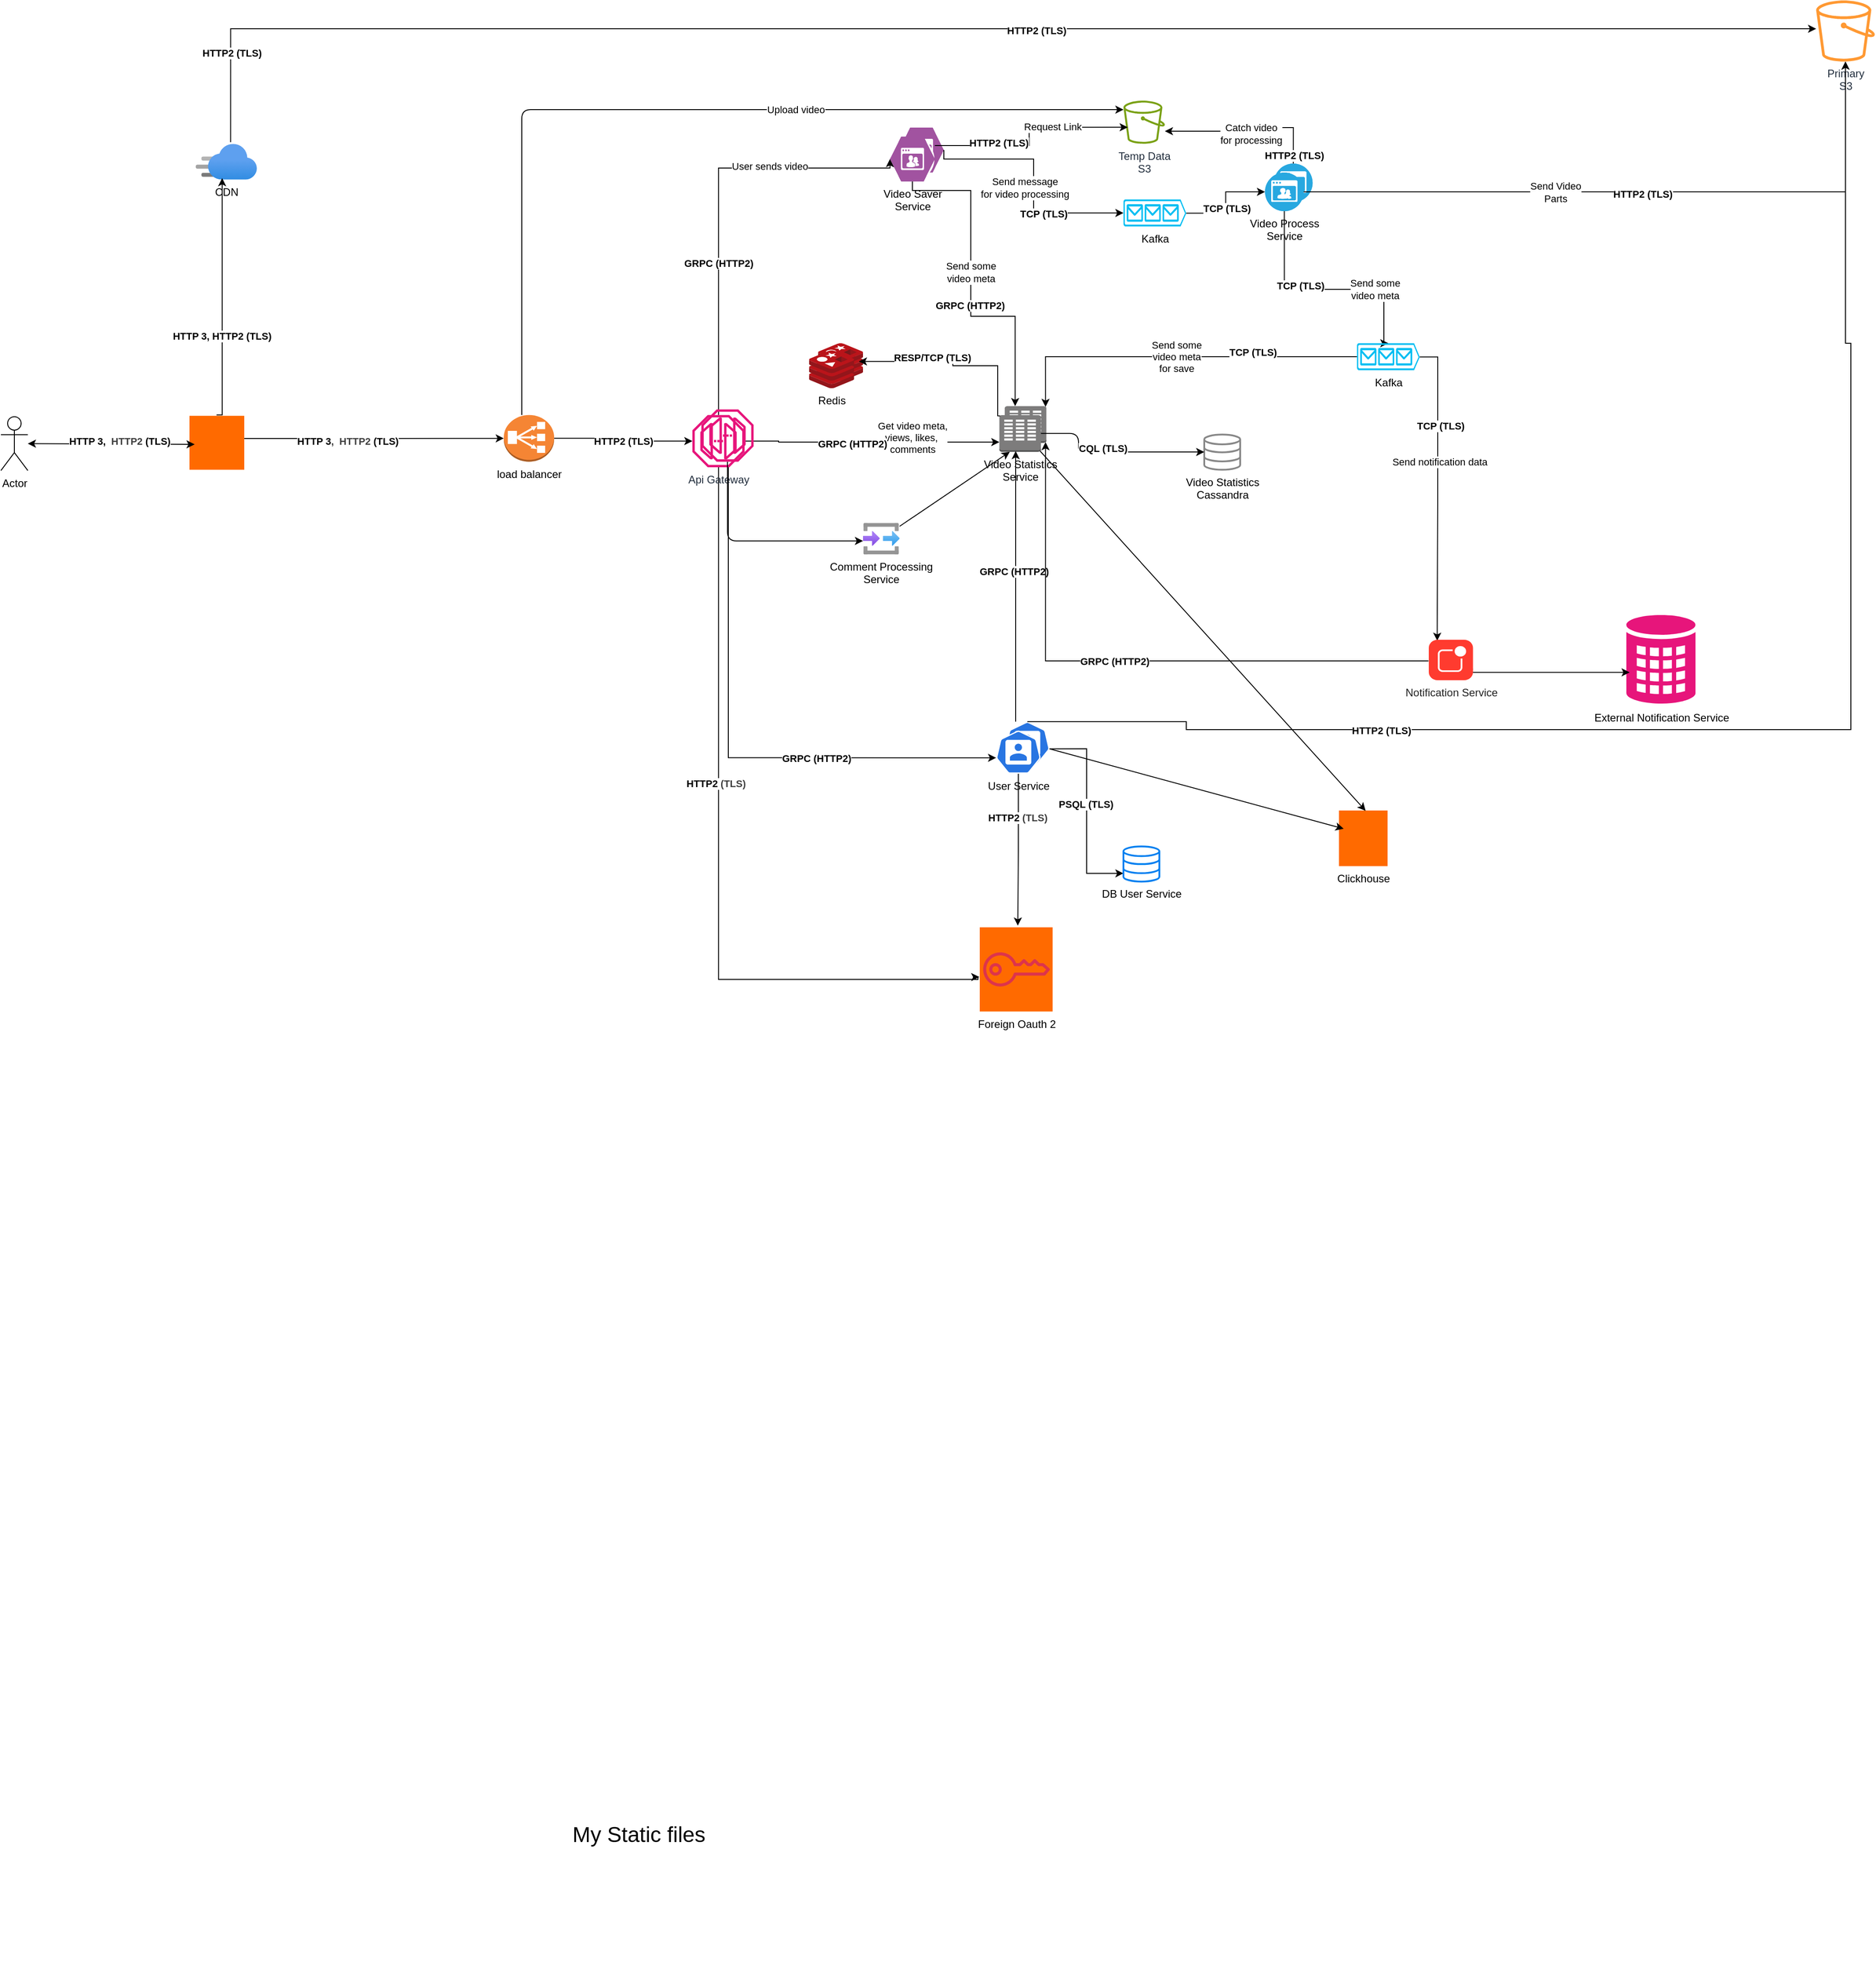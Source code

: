<mxfile>
    <diagram name="System" id="zVwfzDORoOM-FTjkSdzJ">
        <mxGraphModel dx="2793" dy="2015" grid="1" gridSize="10" guides="1" tooltips="1" connect="1" arrows="1" fold="1" page="1" pageScale="1" pageWidth="827" pageHeight="1169" math="0" shadow="0">
            <root>
                <mxCell id="0"/>
                <mxCell id="1" parent="0"/>
                <mxCell id="ivQptXM1TXExOYF5JyEC-1" value="Actor" style="shape=umlActor;verticalLabelPosition=bottom;verticalAlign=top;html=1;outlineConnect=0;" parent="1" vertex="1">
                    <mxGeometry x="-630" y="421.69" width="30" height="60" as="geometry"/>
                </mxCell>
                <mxCell id="ivQptXM1TXExOYF5JyEC-2" value="" style="points=[];aspect=fixed;html=1;align=center;shadow=0;dashed=0;fillColor=#FF6A00;strokeColor=none;shape=mxgraph.alibaba_cloud.dns_domain_name_system;" parent="1" vertex="1">
                    <mxGeometry x="-420" y="420.77" width="60.98" height="60" as="geometry"/>
                </mxCell>
                <mxCell id="ivQptXM1TXExOYF5JyEC-3" value="" style="endArrow=classic;startArrow=classic;html=1;rounded=0;entryX=0.094;entryY=0.529;entryDx=0;entryDy=0;entryPerimeter=0;" parent="1" source="ivQptXM1TXExOYF5JyEC-1" target="ivQptXM1TXExOYF5JyEC-2" edge="1">
                    <mxGeometry width="50" height="50" relative="1" as="geometry">
                        <mxPoint x="2" y="519.86" as="sourcePoint"/>
                        <mxPoint x="52" y="469.86" as="targetPoint"/>
                    </mxGeometry>
                </mxCell>
                <mxCell id="uSaKlAHMNxB41dpOqZy7-3" value="&lt;b&gt;HTTP 3,&amp;nbsp;&lt;/b&gt;&lt;b style=&quot;color: rgb(63, 63, 63); scrollbar-color: rgb(226, 226, 226) rgb(251, 251, 251);&quot;&gt;&amp;nbsp;HTTP2&lt;/b&gt;&lt;b&gt;&amp;nbsp;(TLS)&lt;/b&gt;" style="edgeLabel;html=1;align=center;verticalAlign=middle;resizable=0;points=[];" parent="ivQptXM1TXExOYF5JyEC-3" vertex="1" connectable="0">
                    <mxGeometry x="0.094" y="3" relative="1" as="geometry">
                        <mxPoint as="offset"/>
                    </mxGeometry>
                </mxCell>
                <mxCell id="ivQptXM1TXExOYF5JyEC-10" value="" style="group" parent="1" vertex="1" connectable="0">
                    <mxGeometry x="360" y="100" width="60" height="60" as="geometry"/>
                </mxCell>
                <mxCell id="ivQptXM1TXExOYF5JyEC-8" value="" style="verticalLabelPosition=bottom;sketch=0;html=1;fillColor=#A153A0;strokeColor=#ffffff;verticalAlign=top;align=center;points=[[0,0.5,0],[0.125,0.25,0],[0.25,0,0],[0.5,0,0],[0.75,0,0],[0.875,0.25,0],[1,0.5,0],[0.875,0.75,0],[0.75,1,0],[0.5,1,0],[0.125,0.75,0]];pointerEvents=1;shape=mxgraph.cisco_safe.compositeIcon;bgIcon=ellipse;resIcon=mxgraph.cisco_safe.design.video_endpoint;container=0;" parent="ivQptXM1TXExOYF5JyEC-10" vertex="1">
                    <mxGeometry x="10" width="50" height="50" as="geometry"/>
                </mxCell>
                <mxCell id="ivQptXM1TXExOYF5JyEC-6" value="Video Saver&lt;div&gt;Service&lt;/div&gt;" style="verticalLabelPosition=bottom;sketch=0;html=1;fillColor=#A153A0;strokeColor=#ffffff;verticalAlign=top;align=center;points=[[0,0.5,0],[0.125,0.25,0],[0.25,0,0],[0.5,0,0],[0.75,0,0],[0.875,0.25,0],[1,0.5,0],[0.875,0.75,0],[0.75,1,0],[0.5,1,0],[0.125,0.75,0]];pointerEvents=1;shape=mxgraph.cisco_safe.compositeIcon;bgIcon=ellipse;resIcon=mxgraph.cisco_safe.design.video_endpoint;container=0;" parent="ivQptXM1TXExOYF5JyEC-10" vertex="1">
                    <mxGeometry y="10" width="50" height="50" as="geometry"/>
                </mxCell>
                <mxCell id="ivQptXM1TXExOYF5JyEC-11" value="Temp Data&lt;div&gt;S3&lt;/div&gt;" style="sketch=0;outlineConnect=0;fontColor=#232F3E;gradientColor=none;fillColor=#7AA116;strokeColor=none;dashed=0;verticalLabelPosition=bottom;verticalAlign=top;align=center;html=1;fontSize=12;fontStyle=0;aspect=fixed;pointerEvents=1;shape=mxgraph.aws4.bucket;" parent="1" vertex="1">
                    <mxGeometry x="620.0" y="70" width="46.15" height="48" as="geometry"/>
                </mxCell>
                <mxCell id="ivQptXM1TXExOYF5JyEC-12" style="edgeStyle=orthogonalEdgeStyle;rounded=0;orthogonalLoop=1;jettySize=auto;html=1;entryX=0;entryY=0.5;entryDx=0;entryDy=0;entryPerimeter=0;" parent="1" source="6tGMRK2spo7_5NMBX7Hg-89" target="ivQptXM1TXExOYF5JyEC-6" edge="1">
                    <mxGeometry relative="1" as="geometry">
                        <Array as="points">
                            <mxPoint x="169" y="145"/>
                        </Array>
                    </mxGeometry>
                </mxCell>
                <mxCell id="6tGMRK2spo7_5NMBX7Hg-35" value="User &lt;span style=&quot;background-color: light-dark(#ffffff, var(--ge-dark-color, #121212)); color: light-dark(rgb(0, 0, 0), rgb(255, 255, 255));&quot;&gt;sends video&lt;/span&gt;" style="edgeLabel;html=1;align=center;verticalAlign=middle;resizable=0;points=[];" parent="ivQptXM1TXExOYF5JyEC-12" vertex="1" connectable="0">
                    <mxGeometry x="0.393" y="2" relative="1" as="geometry">
                        <mxPoint as="offset"/>
                    </mxGeometry>
                </mxCell>
                <mxCell id="uSaKlAHMNxB41dpOqZy7-15" value="&lt;b&gt;GRPC (HTTP2)&lt;/b&gt;" style="edgeLabel;html=1;align=center;verticalAlign=middle;resizable=0;points=[];" parent="ivQptXM1TXExOYF5JyEC-12" vertex="1" connectable="0">
                    <mxGeometry x="-0.288" relative="1" as="geometry">
                        <mxPoint as="offset"/>
                    </mxGeometry>
                </mxCell>
                <mxCell id="6tGMRK2spo7_5NMBX7Hg-21" value="" style="edgeStyle=orthogonalEdgeStyle;rounded=0;orthogonalLoop=1;jettySize=auto;html=1;exitX=0.57;exitY=-0.045;exitDx=0;exitDy=0;exitPerimeter=0;" parent="1" source="ivQptXM1TXExOYF5JyEC-15" target="ivQptXM1TXExOYF5JyEC-25" edge="1">
                    <mxGeometry relative="1" as="geometry">
                        <Array as="points">
                            <mxPoint x="-374" y="-10"/>
                        </Array>
                        <mxPoint x="959.612" y="-10" as="targetPoint"/>
                    </mxGeometry>
                </mxCell>
                <mxCell id="uSaKlAHMNxB41dpOqZy7-19" value="&lt;b&gt;HTTP2 (TLS&lt;/b&gt;&lt;b style=&quot;background-color: light-dark(#ffffff, var(--ge-dark-color, #121212)); color: light-dark(rgb(0, 0, 0), rgb(255, 255, 255));&quot;&gt;)&lt;/b&gt;" style="edgeLabel;html=1;align=center;verticalAlign=middle;resizable=0;points=[];" parent="6tGMRK2spo7_5NMBX7Hg-21" vertex="1" connectable="0">
                    <mxGeometry x="-0.896" y="-1" relative="1" as="geometry">
                        <mxPoint y="-1" as="offset"/>
                    </mxGeometry>
                </mxCell>
                <mxCell id="uSaKlAHMNxB41dpOqZy7-21" value="&lt;b&gt;HTTP2 (TLS&lt;/b&gt;&lt;b style=&quot;color: light-dark(rgb(0, 0, 0), rgb(255, 255, 255));&quot;&gt;)&lt;/b&gt;" style="edgeLabel;html=1;align=center;verticalAlign=middle;resizable=0;points=[];" parent="6tGMRK2spo7_5NMBX7Hg-21" vertex="1" connectable="0">
                    <mxGeometry x="0.083" y="-2" relative="1" as="geometry">
                        <mxPoint x="-1" as="offset"/>
                    </mxGeometry>
                </mxCell>
                <mxCell id="ivQptXM1TXExOYF5JyEC-15" value="CDN" style="image;aspect=fixed;html=1;points=[];align=center;fontSize=12;image=img/lib/azure2/networking/CDN_Profiles.svg;" parent="1" vertex="1">
                    <mxGeometry x="-413" y="118.0" width="68" height="40" as="geometry"/>
                </mxCell>
                <mxCell id="ivQptXM1TXExOYF5JyEC-23" value="" style="group" parent="1" vertex="1" connectable="0">
                    <mxGeometry x="777.66" y="140" width="53" height="53" as="geometry"/>
                </mxCell>
                <mxCell id="ivQptXM1TXExOYF5JyEC-21" value="" style="fillColor=#28A8E0;verticalLabelPosition=bottom;sketch=0;html=1;strokeColor=#ffffff;verticalAlign=top;align=center;points=[[0.145,0.145,0],[0.5,0,0],[0.855,0.145,0],[1,0.5,0],[0.855,0.855,0],[0.5,1,0],[0.145,0.855,0],[0,0.5,0]];pointerEvents=1;shape=mxgraph.cisco_safe.compositeIcon;bgIcon=ellipse;resIcon=mxgraph.cisco_safe.capability.video;" parent="ivQptXM1TXExOYF5JyEC-23" vertex="1">
                    <mxGeometry x="10" width="43" height="43" as="geometry"/>
                </mxCell>
                <mxCell id="ivQptXM1TXExOYF5JyEC-22" value="Video Process&lt;div&gt;Service&lt;/div&gt;" style="fillColor=#28A8E0;verticalLabelPosition=bottom;sketch=0;html=1;strokeColor=#ffffff;verticalAlign=top;align=center;points=[[0.145,0.145,0],[0.5,0,0],[0.855,0.145,0],[1,0.5,0],[0.855,0.855,0],[0.5,1,0],[0.145,0.855,0],[0,0.5,0]];pointerEvents=1;shape=mxgraph.cisco_safe.compositeIcon;bgIcon=ellipse;resIcon=mxgraph.cisco_safe.capability.video;" parent="ivQptXM1TXExOYF5JyEC-23" vertex="1">
                    <mxGeometry y="10" width="43" height="43" as="geometry"/>
                </mxCell>
                <mxCell id="ivQptXM1TXExOYF5JyEC-24" style="edgeStyle=orthogonalEdgeStyle;rounded=0;orthogonalLoop=1;jettySize=auto;html=1;exitX=0.5;exitY=0;exitDx=0;exitDy=0;exitPerimeter=0;" parent="1" source="ivQptXM1TXExOYF5JyEC-21" target="ivQptXM1TXExOYF5JyEC-11" edge="1">
                    <mxGeometry relative="1" as="geometry">
                        <Array as="points">
                            <mxPoint x="809" y="100"/>
                            <mxPoint x="790" y="100"/>
                            <mxPoint x="790" y="104"/>
                        </Array>
                    </mxGeometry>
                </mxCell>
                <mxCell id="6tGMRK2spo7_5NMBX7Hg-39" value="Catch video&lt;div&gt;for processing&lt;/div&gt;" style="edgeLabel;html=1;align=center;verticalAlign=middle;resizable=0;points=[];" parent="ivQptXM1TXExOYF5JyEC-24" vertex="1" connectable="0">
                    <mxGeometry x="0.022" y="3" relative="1" as="geometry">
                        <mxPoint x="4" as="offset"/>
                    </mxGeometry>
                </mxCell>
                <mxCell id="uSaKlAHMNxB41dpOqZy7-28" value="&lt;b&gt;HTTP2 (TLS&lt;/b&gt;&lt;b style=&quot;color: light-dark(rgb(0, 0, 0), rgb(255, 255, 255));&quot;&gt;)&lt;/b&gt;" style="edgeLabel;html=1;align=center;verticalAlign=middle;resizable=0;points=[];" parent="ivQptXM1TXExOYF5JyEC-24" vertex="1" connectable="0">
                    <mxGeometry x="-0.61" y="-1" relative="1" as="geometry">
                        <mxPoint y="27" as="offset"/>
                    </mxGeometry>
                </mxCell>
                <mxCell id="ivQptXM1TXExOYF5JyEC-30" value="Kafka" style="verticalLabelPosition=bottom;html=1;verticalAlign=top;align=center;strokeColor=none;fillColor=#00BEF2;shape=mxgraph.azure.queue_generic;pointerEvents=1;" parent="1" vertex="1">
                    <mxGeometry x="620" y="180" width="70" height="30" as="geometry"/>
                </mxCell>
                <mxCell id="ivQptXM1TXExOYF5JyEC-31" style="edgeStyle=orthogonalEdgeStyle;rounded=0;orthogonalLoop=1;jettySize=auto;html=1;exitX=1;exitY=0.5;exitDx=0;exitDy=0;exitPerimeter=0;entryX=0;entryY=0.5;entryDx=0;entryDy=0;entryPerimeter=0;" parent="1" source="ivQptXM1TXExOYF5JyEC-8" target="ivQptXM1TXExOYF5JyEC-30" edge="1">
                    <mxGeometry relative="1" as="geometry">
                        <Array as="points">
                            <mxPoint x="520" y="135"/>
                            <mxPoint x="520" y="195"/>
                        </Array>
                    </mxGeometry>
                </mxCell>
                <mxCell id="6tGMRK2spo7_5NMBX7Hg-38" value="Send message&lt;div&gt;for video processing&lt;/div&gt;" style="edgeLabel;html=1;align=center;verticalAlign=middle;resizable=0;points=[];" parent="ivQptXM1TXExOYF5JyEC-31" vertex="1" connectable="0">
                    <mxGeometry x="0.265" y="1" relative="1" as="geometry">
                        <mxPoint x="-11" y="-27" as="offset"/>
                    </mxGeometry>
                </mxCell>
                <mxCell id="uSaKlAHMNxB41dpOqZy7-29" value="&lt;b&gt;TCP (TLS)&lt;/b&gt;" style="edgeLabel;html=1;align=center;verticalAlign=middle;resizable=0;points=[];" parent="ivQptXM1TXExOYF5JyEC-31" vertex="1" connectable="0">
                    <mxGeometry x="0.342" y="-1" relative="1" as="geometry">
                        <mxPoint as="offset"/>
                    </mxGeometry>
                </mxCell>
                <mxCell id="ivQptXM1TXExOYF5JyEC-25" value="Primary&lt;div&gt;S3&lt;/div&gt;" style="sketch=0;outlineConnect=0;fontColor=#232F3E;gradientColor=none;fillColor=#FF9933;strokeColor=none;dashed=0;verticalLabelPosition=bottom;verticalAlign=top;align=center;html=1;fontSize=12;fontStyle=0;aspect=fixed;pointerEvents=1;shape=mxgraph.aws4.bucket;" parent="1" vertex="1">
                    <mxGeometry x="1391.34" y="-41.55" width="65.38" height="68" as="geometry"/>
                </mxCell>
                <mxCell id="6tGMRK2spo7_5NMBX7Hg-2" style="edgeStyle=orthogonalEdgeStyle;rounded=0;orthogonalLoop=1;jettySize=auto;html=1;exitX=1;exitY=0.5;exitDx=0;exitDy=0;exitPerimeter=0;" parent="1" source="ivQptXM1TXExOYF5JyEC-22" target="ivQptXM1TXExOYF5JyEC-25" edge="1">
                    <mxGeometry relative="1" as="geometry">
                        <Array as="points">
                            <mxPoint x="1424" y="172"/>
                        </Array>
                    </mxGeometry>
                </mxCell>
                <mxCell id="6tGMRK2spo7_5NMBX7Hg-56" value="Send Video&lt;div&gt;Parts&lt;/div&gt;" style="edgeLabel;html=1;align=center;verticalAlign=middle;resizable=0;points=[];" parent="6tGMRK2spo7_5NMBX7Hg-2" vertex="1" connectable="0">
                    <mxGeometry x="-0.252" y="-1" relative="1" as="geometry">
                        <mxPoint y="-1" as="offset"/>
                    </mxGeometry>
                </mxCell>
                <mxCell id="uSaKlAHMNxB41dpOqZy7-23" value="&lt;b&gt;HTTP2 (TLS&lt;/b&gt;&lt;b style=&quot;color: light-dark(rgb(0, 0, 0), rgb(255, 255, 255));&quot;&gt;)&lt;/b&gt;" style="edgeLabel;html=1;align=center;verticalAlign=middle;resizable=0;points=[];" parent="6tGMRK2spo7_5NMBX7Hg-2" vertex="1" connectable="0">
                    <mxGeometry x="0.005" y="-2" relative="1" as="geometry">
                        <mxPoint x="1" as="offset"/>
                    </mxGeometry>
                </mxCell>
                <mxCell id="6tGMRK2spo7_5NMBX7Hg-34" style="edgeStyle=orthogonalEdgeStyle;rounded=0;orthogonalLoop=1;jettySize=auto;html=1;entryX=-0.006;entryY=0.59;entryDx=0;entryDy=0;entryPerimeter=0;" parent="1" source="6tGMRK2spo7_5NMBX7Hg-89" target="5" edge="1">
                    <mxGeometry relative="1" as="geometry">
                        <Array as="points">
                            <mxPoint x="169" y="1048"/>
                            <mxPoint x="458" y="1048"/>
                            <mxPoint x="458" y="1045"/>
                        </Array>
                        <mxPoint x="420" y="1030" as="targetPoint"/>
                    </mxGeometry>
                </mxCell>
                <mxCell id="uSaKlAHMNxB41dpOqZy7-7" value="&lt;b&gt;HTTP2&lt;/b&gt;&lt;b style=&quot;color: rgb(63, 63, 63); background-color: light-dark(#ffffff, var(--ge-dark-color, #121212));&quot;&gt;&amp;nbsp;(TLS)&lt;/b&gt;" style="edgeLabel;html=1;align=center;verticalAlign=middle;resizable=0;points=[];" parent="6tGMRK2spo7_5NMBX7Hg-34" vertex="1" connectable="0">
                    <mxGeometry x="-0.183" y="-3" relative="1" as="geometry">
                        <mxPoint y="-1" as="offset"/>
                    </mxGeometry>
                </mxCell>
                <mxCell id="6tGMRK2spo7_5NMBX7Hg-10" value="" style="group" parent="1" vertex="1" connectable="0">
                    <mxGeometry x="481.83" y="410" width="52.33" height="50.82" as="geometry"/>
                </mxCell>
                <mxCell id="6tGMRK2spo7_5NMBX7Hg-9" value="" style="outlineConnect=0;dashed=0;verticalLabelPosition=bottom;verticalAlign=top;align=center;html=1;shape=mxgraph.aws3.corporate_data_center;fillColor=#7D7C7C;gradientColor=none;" parent="6tGMRK2spo7_5NMBX7Hg-10" vertex="1">
                    <mxGeometry x="6" width="46.33" height="40.82" as="geometry"/>
                </mxCell>
                <mxCell id="6tGMRK2spo7_5NMBX7Hg-8" value="Video Statistics&lt;div&gt;Service&lt;/div&gt;" style="outlineConnect=0;dashed=0;verticalLabelPosition=bottom;verticalAlign=top;align=center;html=1;shape=mxgraph.aws3.corporate_data_center;fillColor=#7D7C7C;gradientColor=none;" parent="6tGMRK2spo7_5NMBX7Hg-10" vertex="1">
                    <mxGeometry y="10" width="46.33" height="40.82" as="geometry"/>
                </mxCell>
                <mxCell id="6tGMRK2spo7_5NMBX7Hg-17" value="" style="group" parent="1" vertex="1" connectable="0">
                    <mxGeometry x="477.99" y="761.1" width="60" height="58" as="geometry"/>
                </mxCell>
                <mxCell id="6tGMRK2spo7_5NMBX7Hg-15" value="" style="aspect=fixed;sketch=0;html=1;dashed=0;whitespace=wrap;verticalLabelPosition=bottom;verticalAlign=top;fillColor=#2875E2;strokeColor=#ffffff;points=[[0.005,0.63,0],[0.1,0.2,0],[0.9,0.2,0],[0.5,0,0],[0.995,0.63,0],[0.72,0.99,0],[0.5,1,0],[0.28,0.99,0]];shape=mxgraph.kubernetes.icon2;prIcon=user" parent="6tGMRK2spo7_5NMBX7Hg-17" vertex="1">
                    <mxGeometry x="10" width="50" height="48" as="geometry"/>
                </mxCell>
                <mxCell id="6tGMRK2spo7_5NMBX7Hg-16" value="User Service" style="aspect=fixed;sketch=0;html=1;dashed=0;whitespace=wrap;verticalLabelPosition=bottom;verticalAlign=top;fillColor=#2875E2;strokeColor=#ffffff;points=[[0.005,0.63,0],[0.1,0.2,0],[0.9,0.2,0],[0.5,0,0],[0.995,0.63,0],[0.72,0.99,0],[0.5,1,0],[0.28,0.99,0]];shape=mxgraph.kubernetes.icon2;prIcon=user" parent="6tGMRK2spo7_5NMBX7Hg-17" vertex="1">
                    <mxGeometry y="10" width="50" height="48" as="geometry"/>
                </mxCell>
                <mxCell id="6tGMRK2spo7_5NMBX7Hg-18" style="edgeStyle=orthogonalEdgeStyle;rounded=0;orthogonalLoop=1;jettySize=auto;html=1;" parent="1" source="6tGMRK2spo7_5NMBX7Hg-89" target="6tGMRK2spo7_5NMBX7Hg-8" edge="1">
                    <mxGeometry relative="1" as="geometry">
                        <mxPoint x="200" y="390" as="sourcePoint"/>
                        <mxPoint x="508.34" y="378.9" as="targetPoint"/>
                        <Array as="points">
                            <mxPoint x="236" y="449"/>
                            <mxPoint x="236" y="450"/>
                        </Array>
                    </mxGeometry>
                </mxCell>
                <mxCell id="6tGMRK2spo7_5NMBX7Hg-41" value="Get video meta,&lt;div&gt;views,&amp;nbsp;&lt;span style=&quot;background-color: light-dark(#ffffff, var(--ge-dark-color, #121212)); color: light-dark(rgb(0, 0, 0), rgb(255, 255, 255));&quot;&gt;likes,&amp;nbsp;&lt;/span&gt;&lt;/div&gt;&lt;div&gt;&lt;span style=&quot;background-color: light-dark(#ffffff, var(--ge-dark-color, #121212)); color: light-dark(rgb(0, 0, 0), rgb(255, 255, 255));&quot;&gt;comments&lt;/span&gt;&lt;/div&gt;" style="edgeLabel;html=1;align=center;verticalAlign=middle;resizable=0;points=[];" parent="6tGMRK2spo7_5NMBX7Hg-18" vertex="1" connectable="0">
                    <mxGeometry x="-0.439" relative="1" as="geometry">
                        <mxPoint x="108" y="-5" as="offset"/>
                    </mxGeometry>
                </mxCell>
                <mxCell id="uSaKlAHMNxB41dpOqZy7-14" value="&lt;b&gt;GRPC (HTTP2)&lt;/b&gt;" style="edgeLabel;html=1;align=center;verticalAlign=middle;resizable=0;points=[];" parent="6tGMRK2spo7_5NMBX7Hg-18" vertex="1" connectable="0">
                    <mxGeometry x="-0.155" y="-2" relative="1" as="geometry">
                        <mxPoint as="offset"/>
                    </mxGeometry>
                </mxCell>
                <mxCell id="6tGMRK2spo7_5NMBX7Hg-28" style="edgeStyle=orthogonalEdgeStyle;rounded=0;orthogonalLoop=1;jettySize=auto;html=1;exitX=0.5;exitY=1;exitDx=0;exitDy=0;exitPerimeter=0;entryX=0.25;entryY=0;entryDx=0;entryDy=0;entryPerimeter=0;" parent="1" source="ivQptXM1TXExOYF5JyEC-6" target="6tGMRK2spo7_5NMBX7Hg-9" edge="1">
                    <mxGeometry relative="1" as="geometry">
                        <Array as="points">
                            <mxPoint x="385" y="170"/>
                            <mxPoint x="450" y="170"/>
                            <mxPoint x="450" y="310"/>
                            <mxPoint x="499" y="310"/>
                        </Array>
                        <mxPoint x="540" y="410" as="targetPoint"/>
                    </mxGeometry>
                </mxCell>
                <mxCell id="6tGMRK2spo7_5NMBX7Hg-40" value="Send some&lt;div&gt;video meta&lt;/div&gt;" style="edgeLabel;html=1;align=center;verticalAlign=middle;resizable=0;points=[];" parent="6tGMRK2spo7_5NMBX7Hg-28" vertex="1" connectable="0">
                    <mxGeometry x="-0.09" relative="1" as="geometry">
                        <mxPoint as="offset"/>
                    </mxGeometry>
                </mxCell>
                <mxCell id="uSaKlAHMNxB41dpOqZy7-17" value="&lt;b&gt;GRPC (HTTP2)&lt;/b&gt;" style="edgeLabel;html=1;align=center;verticalAlign=middle;resizable=0;points=[];" parent="6tGMRK2spo7_5NMBX7Hg-28" vertex="1" connectable="0">
                    <mxGeometry x="0.109" y="-1" relative="1" as="geometry">
                        <mxPoint y="1" as="offset"/>
                    </mxGeometry>
                </mxCell>
                <mxCell id="6tGMRK2spo7_5NMBX7Hg-29" value="Send some&lt;div&gt;video meta&lt;/div&gt;" style="edgeStyle=orthogonalEdgeStyle;rounded=0;orthogonalLoop=1;jettySize=auto;html=1;exitX=0.5;exitY=1;exitDx=0;exitDy=0;exitPerimeter=0;entryX=0.5;entryY=0;entryDx=0;entryDy=0;entryPerimeter=0;" parent="1" source="ivQptXM1TXExOYF5JyEC-22" target="MMesEljA1Y2_ANh_13ck-1" edge="1">
                    <mxGeometry x="0.429" relative="1" as="geometry">
                        <mxPoint x="570" y="410" as="targetPoint"/>
                        <Array as="points">
                            <mxPoint x="799" y="280"/>
                            <mxPoint x="910" y="280"/>
                            <mxPoint x="910" y="340"/>
                        </Array>
                        <mxPoint as="offset"/>
                    </mxGeometry>
                </mxCell>
                <mxCell id="uSaKlAHMNxB41dpOqZy7-18" value="&lt;b&gt;TCP (TLS)&lt;/b&gt;" style="edgeLabel;html=1;align=center;verticalAlign=middle;resizable=0;points=[];" parent="6tGMRK2spo7_5NMBX7Hg-29" vertex="1" connectable="0">
                    <mxGeometry x="-0.216" y="-2" relative="1" as="geometry">
                        <mxPoint x="2" y="-6" as="offset"/>
                    </mxGeometry>
                </mxCell>
                <mxCell id="6tGMRK2spo7_5NMBX7Hg-37" style="edgeStyle=orthogonalEdgeStyle;rounded=0;orthogonalLoop=1;jettySize=auto;html=1;exitX=1;exitY=0.51;exitDx=0;exitDy=0;exitPerimeter=0;entryX=0;entryY=0.5;entryDx=0;entryDy=0;entryPerimeter=0;" parent="1" source="ivQptXM1TXExOYF5JyEC-30" target="ivQptXM1TXExOYF5JyEC-22" edge="1">
                    <mxGeometry relative="1" as="geometry"/>
                </mxCell>
                <mxCell id="uSaKlAHMNxB41dpOqZy7-30" value="&lt;b&gt;TCP (TLS)&lt;/b&gt;" style="edgeLabel;html=1;align=center;verticalAlign=middle;resizable=0;points=[];" parent="6tGMRK2spo7_5NMBX7Hg-37" vertex="1" connectable="0">
                    <mxGeometry x="-0.114" y="-1" relative="1" as="geometry">
                        <mxPoint as="offset"/>
                    </mxGeometry>
                </mxCell>
                <mxCell id="6tGMRK2spo7_5NMBX7Hg-45" value="" style="group" parent="1" vertex="1" connectable="0">
                    <mxGeometry x="270.0" y="340" width="60" height="50" as="geometry"/>
                </mxCell>
                <mxCell id="6tGMRK2spo7_5NMBX7Hg-43" value="" style="image;sketch=0;aspect=fixed;html=1;points=[];align=center;fontSize=12;image=img/lib/mscae/Cache_Redis_Product.svg;" parent="6tGMRK2spo7_5NMBX7Hg-45" vertex="1">
                    <mxGeometry x="10" width="50" height="42" as="geometry"/>
                </mxCell>
                <mxCell id="6tGMRK2spo7_5NMBX7Hg-44" value="Redis" style="image;sketch=0;aspect=fixed;html=1;points=[];align=center;fontSize=12;image=img/lib/mscae/Cache_Redis_Product.svg;" parent="6tGMRK2spo7_5NMBX7Hg-45" vertex="1">
                    <mxGeometry y="8" width="50" height="42" as="geometry"/>
                </mxCell>
                <mxCell id="6tGMRK2spo7_5NMBX7Hg-46" style="edgeStyle=orthogonalEdgeStyle;rounded=0;orthogonalLoop=1;jettySize=auto;html=1;entryX=0.908;entryY=0.482;entryDx=0;entryDy=0;entryPerimeter=0;exitX=0.02;exitY=0.02;exitDx=0;exitDy=0;exitPerimeter=0;" parent="1" source="6tGMRK2spo7_5NMBX7Hg-8" target="6tGMRK2spo7_5NMBX7Hg-43" edge="1">
                    <mxGeometry relative="1" as="geometry">
                        <Array as="points">
                            <mxPoint x="480" y="421"/>
                            <mxPoint x="480" y="365"/>
                            <mxPoint x="430" y="365"/>
                            <mxPoint x="430" y="360"/>
                        </Array>
                        <mxPoint x="530" y="430" as="sourcePoint"/>
                    </mxGeometry>
                </mxCell>
                <mxCell id="uSaKlAHMNxB41dpOqZy7-31" value="&lt;b&gt;RESP/TCP (TLS)&lt;/b&gt;" style="edgeLabel;html=1;align=center;verticalAlign=middle;resizable=0;points=[];" parent="6tGMRK2spo7_5NMBX7Hg-46" vertex="1" connectable="0">
                    <mxGeometry x="0.251" y="-4" relative="1" as="geometry">
                        <mxPoint as="offset"/>
                    </mxGeometry>
                </mxCell>
                <mxCell id="6tGMRK2spo7_5NMBX7Hg-54" style="edgeStyle=orthogonalEdgeStyle;rounded=0;orthogonalLoop=1;jettySize=auto;html=1;exitX=0.5;exitY=0;exitDx=0;exitDy=0;exitPerimeter=0;" parent="1" source="6tGMRK2spo7_5NMBX7Hg-15" target="ivQptXM1TXExOYF5JyEC-25" edge="1">
                    <mxGeometry relative="1" as="geometry">
                        <Array as="points">
                            <mxPoint x="690" y="761"/>
                            <mxPoint x="690" y="770"/>
                            <mxPoint x="1430" y="770"/>
                            <mxPoint x="1430" y="340"/>
                            <mxPoint x="1424" y="340"/>
                        </Array>
                    </mxGeometry>
                </mxCell>
                <mxCell id="uSaKlAHMNxB41dpOqZy7-24" value="&lt;b&gt;HTTP2 (TLS&lt;/b&gt;&lt;b style=&quot;color: light-dark(rgb(0, 0, 0), rgb(255, 255, 255));&quot;&gt;)&lt;/b&gt;" style="edgeLabel;html=1;align=center;verticalAlign=middle;resizable=0;points=[];" parent="6tGMRK2spo7_5NMBX7Hg-54" vertex="1" connectable="0">
                    <mxGeometry x="-0.52" y="-1" relative="1" as="geometry">
                        <mxPoint x="1" as="offset"/>
                    </mxGeometry>
                </mxCell>
                <mxCell id="6tGMRK2spo7_5NMBX7Hg-47" style="edgeStyle=orthogonalEdgeStyle;rounded=0;orthogonalLoop=1;jettySize=auto;html=1;exitX=0.5;exitY=1;exitDx=0;exitDy=0;exitPerimeter=0;entryX=0.522;entryY=-0.02;entryDx=0;entryDy=0;entryPerimeter=0;" parent="1" source="6tGMRK2spo7_5NMBX7Hg-16" target="5" edge="1">
                    <mxGeometry relative="1" as="geometry">
                        <mxPoint x="500.5" y="980" as="targetPoint"/>
                    </mxGeometry>
                </mxCell>
                <mxCell id="uSaKlAHMNxB41dpOqZy7-8" value="&lt;b&gt;HTTP2&lt;/b&gt;&lt;b style=&quot;color: rgb(63, 63, 63); background-color: light-dark(#ffffff, var(--ge-dark-color, #121212));&quot;&gt;&amp;nbsp;(TLS)&lt;/b&gt;" style="edgeLabel;html=1;align=center;verticalAlign=middle;resizable=0;points=[];" parent="6tGMRK2spo7_5NMBX7Hg-47" vertex="1" connectable="0">
                    <mxGeometry x="-0.422" y="-1" relative="1" as="geometry">
                        <mxPoint as="offset"/>
                    </mxGeometry>
                </mxCell>
                <mxCell id="6tGMRK2spo7_5NMBX7Hg-78" style="edgeStyle=orthogonalEdgeStyle;rounded=0;orthogonalLoop=1;jettySize=auto;html=1;exitX=0.995;exitY=0.63;exitDx=0;exitDy=0;exitPerimeter=0;entryX=0;entryY=0.767;entryDx=0;entryDy=0;entryPerimeter=0;" parent="1" source="6tGMRK2spo7_5NMBX7Hg-15" target="Cl7ddv3Pd11VFtuF2Uvl-23" edge="1">
                    <mxGeometry relative="1" as="geometry">
                        <mxPoint x="556.17" y="598.0" as="sourcePoint"/>
                        <mxPoint x="1410" y="610" as="targetPoint"/>
                        <Array as="points"/>
                    </mxGeometry>
                </mxCell>
                <mxCell id="uSaKlAHMNxB41dpOqZy7-25" value="&lt;b&gt;PSQL (TLS&lt;/b&gt;&lt;b style=&quot;color: light-dark(rgb(0, 0, 0), rgb(255, 255, 255));&quot;&gt;)&lt;/b&gt;" style="edgeLabel;html=1;align=center;verticalAlign=middle;resizable=0;points=[];" parent="6tGMRK2spo7_5NMBX7Hg-78" vertex="1" connectable="0">
                    <mxGeometry x="-0.071" y="-2" relative="1" as="geometry">
                        <mxPoint x="1" as="offset"/>
                    </mxGeometry>
                </mxCell>
                <mxCell id="6tGMRK2spo7_5NMBX7Hg-90" style="edgeStyle=orthogonalEdgeStyle;rounded=0;orthogonalLoop=1;jettySize=auto;html=1;entryX=0.005;entryY=0.63;entryDx=0;entryDy=0;entryPerimeter=0;" parent="1" source="6tGMRK2spo7_5NMBX7Hg-89" target="6tGMRK2spo7_5NMBX7Hg-16" edge="1">
                    <mxGeometry relative="1" as="geometry">
                        <Array as="points">
                            <mxPoint x="180" y="801"/>
                        </Array>
                    </mxGeometry>
                </mxCell>
                <mxCell id="uSaKlAHMNxB41dpOqZy7-13" value="&lt;b&gt;GRPC (HTTP2)&lt;/b&gt;" style="edgeLabel;html=1;align=center;verticalAlign=middle;resizable=0;points=[];" parent="6tGMRK2spo7_5NMBX7Hg-90" vertex="1" connectable="0">
                    <mxGeometry x="0.36" relative="1" as="geometry">
                        <mxPoint x="-1" as="offset"/>
                    </mxGeometry>
                </mxCell>
                <mxCell id="6tGMRK2spo7_5NMBX7Hg-92" value="" style="group" parent="1" vertex="1" connectable="0">
                    <mxGeometry x="140" y="413.66" width="68.17" height="64.34" as="geometry"/>
                </mxCell>
                <mxCell id="6tGMRK2spo7_5NMBX7Hg-89" value="Api Gateway" style="sketch=0;outlineConnect=0;fontColor=#232F3E;gradientColor=none;fillColor=#E7157B;strokeColor=none;dashed=0;verticalLabelPosition=bottom;verticalAlign=top;align=center;html=1;fontSize=12;fontStyle=0;aspect=fixed;pointerEvents=1;shape=mxgraph.aws4.endpoint;" parent="6tGMRK2spo7_5NMBX7Hg-92" vertex="1">
                    <mxGeometry y="6.17" width="58.17" height="58.17" as="geometry"/>
                </mxCell>
                <mxCell id="6tGMRK2spo7_5NMBX7Hg-91" value="" style="sketch=0;outlineConnect=0;fontColor=#232F3E;gradientColor=none;fillColor=#E7157B;strokeColor=none;dashed=0;verticalLabelPosition=bottom;verticalAlign=top;align=center;html=1;fontSize=12;fontStyle=0;aspect=fixed;pointerEvents=1;shape=mxgraph.aws4.endpoint;" parent="6tGMRK2spo7_5NMBX7Hg-92" vertex="1">
                    <mxGeometry x="10" width="58.17" height="58.17" as="geometry"/>
                </mxCell>
                <mxCell id="6tGMRK2spo7_5NMBX7Hg-94" style="edgeStyle=orthogonalEdgeStyle;rounded=0;orthogonalLoop=1;jettySize=auto;html=1;entryX=0;entryY=0.5;entryDx=0;entryDy=0;entryPerimeter=0;" parent="1" source="ivQptXM1TXExOYF5JyEC-2" target="I1dAC8_sid-gOvK0m6Eg-15" edge="1">
                    <mxGeometry relative="1" as="geometry">
                        <Array as="points">
                            <mxPoint x="-230" y="446"/>
                            <mxPoint x="-230" y="446"/>
                        </Array>
                    </mxGeometry>
                </mxCell>
                <mxCell id="uSaKlAHMNxB41dpOqZy7-4" value="&lt;b&gt;HTTP 3&lt;/b&gt;&lt;b style=&quot;color: rgb(63, 63, 63); scrollbar-color: rgb(226, 226, 226) rgb(251, 251, 251);&quot;&gt;,&amp;nbsp;&lt;/b&gt;&lt;b style=&quot;color: rgb(63, 63, 63); scrollbar-color: rgb(226, 226, 226) rgb(251, 251, 251);&quot;&gt;&amp;nbsp;HTTP2&lt;/b&gt;&lt;b&gt;&amp;nbsp;(TLS)&lt;/b&gt;" style="edgeLabel;html=1;align=center;verticalAlign=middle;resizable=0;points=[];" parent="6tGMRK2spo7_5NMBX7Hg-94" vertex="1" connectable="0">
                    <mxGeometry x="-0.214" y="-3" relative="1" as="geometry">
                        <mxPoint x="1" as="offset"/>
                    </mxGeometry>
                </mxCell>
                <mxCell id="6tGMRK2spo7_5NMBX7Hg-95" style="edgeStyle=orthogonalEdgeStyle;rounded=0;orthogonalLoop=1;jettySize=auto;html=1;entryX=0.432;entryY=0.955;entryDx=0;entryDy=0;entryPerimeter=0;exitX=0.494;exitY=-0.017;exitDx=0;exitDy=0;exitPerimeter=0;" parent="1" source="ivQptXM1TXExOYF5JyEC-2" target="ivQptXM1TXExOYF5JyEC-15" edge="1">
                    <mxGeometry relative="1" as="geometry">
                        <Array as="points">
                            <mxPoint x="-384" y="420"/>
                        </Array>
                    </mxGeometry>
                </mxCell>
                <mxCell id="uSaKlAHMNxB41dpOqZy7-5" value="&lt;b&gt;HTTP 3, HTTP2&amp;nbsp;&lt;/b&gt;&lt;b style=&quot;color: light-dark(rgb(0, 0, 0), rgb(255, 255, 255));&quot;&gt;(TLS)&lt;/b&gt;" style="edgeLabel;html=1;align=center;verticalAlign=middle;resizable=0;points=[];" parent="6tGMRK2spo7_5NMBX7Hg-95" vertex="1" connectable="0">
                    <mxGeometry x="-0.303" y="1" relative="1" as="geometry">
                        <mxPoint as="offset"/>
                    </mxGeometry>
                </mxCell>
                <mxCell id="6tGMRK2spo7_5NMBX7Hg-96" style="edgeStyle=orthogonalEdgeStyle;rounded=0;orthogonalLoop=1;jettySize=auto;html=1;" parent="1" source="6tGMRK2spo7_5NMBX7Hg-15" edge="1">
                    <mxGeometry relative="1" as="geometry">
                        <mxPoint x="500" y="460" as="targetPoint"/>
                        <Array as="points">
                            <mxPoint x="500" y="461"/>
                        </Array>
                    </mxGeometry>
                </mxCell>
                <mxCell id="uSaKlAHMNxB41dpOqZy7-16" value="&lt;b&gt;GRPC (HTTP2)&lt;/b&gt;" style="edgeLabel;html=1;align=center;verticalAlign=middle;resizable=0;points=[];" parent="6tGMRK2spo7_5NMBX7Hg-96" vertex="1" connectable="0">
                    <mxGeometry x="0.113" y="2" relative="1" as="geometry">
                        <mxPoint as="offset"/>
                    </mxGeometry>
                </mxCell>
                <mxCell id="Cl7ddv3Pd11VFtuF2Uvl-23" value="DB&amp;nbsp;&lt;span style=&quot;background-color: light-dark(rgb(255, 255, 255), rgb(18, 18, 18)); color: light-dark(rgb(0, 0, 0), rgb(255, 255, 255));&quot;&gt;User Service&lt;/span&gt;" style="html=1;verticalLabelPosition=bottom;align=center;labelBackgroundColor=#ffffff;verticalAlign=top;strokeWidth=2;strokeColor=#0080F0;shadow=0;dashed=0;shape=mxgraph.ios7.icons.data;" parent="1" vertex="1">
                    <mxGeometry x="620" y="900" width="40" height="39.1" as="geometry"/>
                </mxCell>
                <mxCell id="I1dAC8_sid-gOvK0m6Eg-16" style="edgeStyle=orthogonalEdgeStyle;rounded=0;orthogonalLoop=1;jettySize=auto;html=1;" parent="1" source="I1dAC8_sid-gOvK0m6Eg-15" target="6tGMRK2spo7_5NMBX7Hg-89" edge="1">
                    <mxGeometry relative="1" as="geometry"/>
                </mxCell>
                <mxCell id="uSaKlAHMNxB41dpOqZy7-9" value="&lt;b&gt;HTTP2&amp;nbsp;(TLS)&lt;/b&gt;" style="edgeLabel;html=1;align=center;verticalAlign=middle;resizable=0;points=[];" parent="I1dAC8_sid-gOvK0m6Eg-16" vertex="1" connectable="0">
                    <mxGeometry x="0.034" relative="1" as="geometry">
                        <mxPoint x="-1" as="offset"/>
                    </mxGeometry>
                </mxCell>
                <mxCell id="11" style="edgeStyle=orthogonalEdgeStyle;html=1;" parent="1" source="I1dAC8_sid-gOvK0m6Eg-15" target="ivQptXM1TXExOYF5JyEC-11" edge="1">
                    <mxGeometry relative="1" as="geometry">
                        <Array as="points">
                            <mxPoint x="-50" y="80"/>
                        </Array>
                    </mxGeometry>
                </mxCell>
                <mxCell id="12" value="Upload video" style="edgeLabel;html=1;align=center;verticalAlign=middle;resizable=0;points=[];" parent="11" vertex="1" connectable="0">
                    <mxGeometry x="0.277" relative="1" as="geometry">
                        <mxPoint as="offset"/>
                    </mxGeometry>
                </mxCell>
                <mxCell id="I1dAC8_sid-gOvK0m6Eg-15" value="load balancer" style="outlineConnect=0;dashed=0;verticalLabelPosition=bottom;verticalAlign=top;align=center;html=1;shape=mxgraph.aws3.classic_load_balancer;fillColor=#F58534;gradientColor=none;" parent="1" vertex="1">
                    <mxGeometry x="-70" y="419.83" width="56.06" height="52" as="geometry"/>
                </mxCell>
                <mxCell id="uSaKlAHMNxB41dpOqZy7-1" style="edgeStyle=orthogonalEdgeStyle;rounded=0;orthogonalLoop=1;jettySize=auto;html=1;entryX=0.104;entryY=0.618;entryDx=0;entryDy=0;entryPerimeter=0;" parent="1" source="ivQptXM1TXExOYF5JyEC-6" target="ivQptXM1TXExOYF5JyEC-11" edge="1">
                    <mxGeometry relative="1" as="geometry">
                        <Array as="points">
                            <mxPoint x="515" y="120"/>
                            <mxPoint x="515" y="100"/>
                        </Array>
                    </mxGeometry>
                </mxCell>
                <mxCell id="uSaKlAHMNxB41dpOqZy7-2" value="Request Link" style="edgeLabel;html=1;align=center;verticalAlign=middle;resizable=0;points=[];" parent="uSaKlAHMNxB41dpOqZy7-1" vertex="1" connectable="0">
                    <mxGeometry x="0.295" y="1" relative="1" as="geometry">
                        <mxPoint x="-1" as="offset"/>
                    </mxGeometry>
                </mxCell>
                <mxCell id="uSaKlAHMNxB41dpOqZy7-27" value="&lt;b&gt;HTTP2 (TLS&lt;/b&gt;&lt;b style=&quot;color: light-dark(rgb(0, 0, 0), rgb(255, 255, 255));&quot;&gt;)&lt;/b&gt;" style="edgeLabel;html=1;align=center;verticalAlign=middle;resizable=0;points=[];" parent="uSaKlAHMNxB41dpOqZy7-1" vertex="1" connectable="0">
                    <mxGeometry x="-0.398" y="3" relative="1" as="geometry">
                        <mxPoint as="offset"/>
                    </mxGeometry>
                </mxCell>
                <mxCell id="MMesEljA1Y2_ANh_13ck-1" value="Kafka" style="verticalLabelPosition=bottom;html=1;verticalAlign=top;align=center;strokeColor=none;fillColor=#00BEF2;shape=mxgraph.azure.queue_generic;pointerEvents=1;" parent="1" vertex="1">
                    <mxGeometry x="880" y="340" width="70" height="30" as="geometry"/>
                </mxCell>
                <mxCell id="MMesEljA1Y2_ANh_13ck-2" value="Send some&lt;div&gt;video meta&lt;/div&gt;&lt;div&gt;for save&lt;/div&gt;" style="edgeStyle=orthogonalEdgeStyle;rounded=0;orthogonalLoop=1;jettySize=auto;html=1;exitX=0;exitY=0.5;exitDx=0;exitDy=0;exitPerimeter=0;entryX=0.98;entryY=0.02;entryDx=0;entryDy=0;entryPerimeter=0;" parent="1" source="MMesEljA1Y2_ANh_13ck-1" target="6tGMRK2spo7_5NMBX7Hg-9" edge="1">
                    <mxGeometry relative="1" as="geometry"/>
                </mxCell>
                <mxCell id="MMesEljA1Y2_ANh_13ck-3" value="&lt;b&gt;TCP (TLS)&lt;/b&gt;" style="edgeLabel;html=1;align=center;verticalAlign=middle;resizable=0;points=[];" parent="MMesEljA1Y2_ANh_13ck-2" vertex="1" connectable="0">
                    <mxGeometry x="-0.42" y="-5" relative="1" as="geometry">
                        <mxPoint x="1" as="offset"/>
                    </mxGeometry>
                </mxCell>
                <mxCell id="MMesEljA1Y2_ANh_13ck-5" value="External Notification Service" style="sketch=0;html=1;aspect=fixed;strokeColor=none;shadow=0;align=center;fillColor=#E7157B;verticalAlign=top;labelPosition=center;verticalLabelPosition=bottom;shape=mxgraph.gcp2.external_data_center" parent="1" vertex="1">
                    <mxGeometry x="1180" y="642.5" width="77" height="100" as="geometry"/>
                </mxCell>
                <mxCell id="MMesEljA1Y2_ANh_13ck-6" style="edgeStyle=orthogonalEdgeStyle;rounded=0;orthogonalLoop=1;jettySize=auto;html=1;exitX=1;exitY=0.51;exitDx=0;exitDy=0;exitPerimeter=0;entryX=0.19;entryY=0.024;entryDx=0;entryDy=0;entryPerimeter=0;" parent="1" source="MMesEljA1Y2_ANh_13ck-1" target="2" edge="1">
                    <mxGeometry relative="1" as="geometry">
                        <mxPoint x="921.0" y="670" as="targetPoint"/>
                    </mxGeometry>
                </mxCell>
                <mxCell id="MMesEljA1Y2_ANh_13ck-8" value="&lt;b&gt;TCP (TLS)&lt;/b&gt;" style="edgeLabel;html=1;align=center;verticalAlign=middle;resizable=0;points=[];" parent="MMesEljA1Y2_ANh_13ck-6" vertex="1" connectable="0">
                    <mxGeometry x="-0.429" y="3" relative="1" as="geometry">
                        <mxPoint as="offset"/>
                    </mxGeometry>
                </mxCell>
                <mxCell id="MMesEljA1Y2_ANh_13ck-9" value="Send notification data" style="edgeLabel;html=1;align=center;verticalAlign=middle;resizable=0;points=[];" parent="MMesEljA1Y2_ANh_13ck-6" vertex="1" connectable="0">
                    <mxGeometry x="-0.188" y="2" relative="1" as="geometry">
                        <mxPoint as="offset"/>
                    </mxGeometry>
                </mxCell>
                <mxCell id="MMesEljA1Y2_ANh_13ck-7" style="edgeStyle=orthogonalEdgeStyle;rounded=0;orthogonalLoop=1;jettySize=auto;html=1;exitX=0.998;exitY=0.728;exitDx=0;exitDy=0;exitPerimeter=0;entryX=0.048;entryY=0.638;entryDx=0;entryDy=0;entryPerimeter=0;" parent="1" source="2" target="MMesEljA1Y2_ANh_13ck-5" edge="1">
                    <mxGeometry relative="1" as="geometry">
                        <mxPoint x="921.0" y="728" as="sourcePoint"/>
                        <Array as="points">
                            <mxPoint x="990" y="703"/>
                            <mxPoint x="990" y="706"/>
                        </Array>
                    </mxGeometry>
                </mxCell>
                <mxCell id="MMesEljA1Y2_ANh_13ck-10" style="edgeStyle=orthogonalEdgeStyle;rounded=0;orthogonalLoop=1;jettySize=auto;html=1;exitX=-0.007;exitY=0.523;exitDx=0;exitDy=0;exitPerimeter=0;entryX=0.98;entryY=0.98;entryDx=0;entryDy=0;entryPerimeter=0;" parent="1" source="2" target="6tGMRK2spo7_5NMBX7Hg-9" edge="1">
                    <mxGeometry relative="1" as="geometry">
                        <Array as="points">
                            <mxPoint x="533" y="694"/>
                        </Array>
                        <mxPoint x="892" y="699.0" as="sourcePoint"/>
                    </mxGeometry>
                </mxCell>
                <mxCell id="MMesEljA1Y2_ANh_13ck-11" value="&lt;b&gt;GRPC (HTTP2)&lt;/b&gt;" style="edgeLabel;html=1;align=center;verticalAlign=middle;resizable=0;points=[];" parent="MMesEljA1Y2_ANh_13ck-10" vertex="1" connectable="0">
                    <mxGeometry x="0.044" relative="1" as="geometry">
                        <mxPoint as="offset"/>
                    </mxGeometry>
                </mxCell>
                <mxCell id="2" value="&lt;font style=&quot;font-size: 12px;&quot;&gt;Notification Service&lt;/font&gt;" style="html=1;strokeWidth=1;shadow=0;dashed=0;shape=mxgraph.ios7.misc.notification;fillColor=#FF3B2F;strokeColor=none;buttonText=;strokeColor2=#222222;fontColor=#222222;fontSize=8;verticalLabelPosition=bottom;verticalAlign=top;align=center;sketch=0;" parent="1" vertex="1">
                    <mxGeometry x="960" y="670" width="49.24" height="45" as="geometry"/>
                </mxCell>
                <mxCell id="6" value="" style="group;verticalAlign=bottom;" parent="1" vertex="1" connectable="0">
                    <mxGeometry x="460" y="990" width="91.91" height="93.7" as="geometry"/>
                </mxCell>
                <mxCell id="5" value="Foreign Oauth 2" style="points=[];aspect=fixed;align=center;shadow=0;dashed=0;fillColor=#FF6A00;strokeColor=none;shape=mxgraph.alibaba_cloud.ahas_application_high_availability_service;verticalAlign=top;html=1;labelPosition=center;verticalLabelPosition=bottom;" parent="6" vertex="1">
                    <mxGeometry width="81.139" height="93.7" as="geometry"/>
                </mxCell>
                <mxCell id="4" value="" style="sketch=0;outlineConnect=0;fontColor=#232F3E;gradientColor=none;fillColor=#DD344C;strokeColor=none;dashed=0;verticalLabelPosition=bottom;verticalAlign=top;align=center;html=1;fontSize=12;fontStyle=0;aspect=fixed;pointerEvents=1;shape=mxgraph.aws4.addon;" parent="6" vertex="1">
                    <mxGeometry x="3.831" y="27.779" width="74.375" height="38.141" as="geometry"/>
                </mxCell>
                <mxCell id="9Xz15T_-DiVHXTnTFpnh-12" value="Comment Processing&lt;div&gt;Service&lt;/div&gt;" style="image;aspect=fixed;html=1;points=[];align=center;fontSize=12;image=img/lib/azure2/general/Input_Output.svg;" parent="1" vertex="1">
                    <mxGeometry x="330" y="540" width="40.73" height="35" as="geometry"/>
                </mxCell>
                <mxCell id="9Xz15T_-DiVHXTnTFpnh-13" style="edgeStyle=orthogonalEdgeStyle;html=1;" parent="1" source="6tGMRK2spo7_5NMBX7Hg-91" target="9Xz15T_-DiVHXTnTFpnh-12" edge="1">
                    <mxGeometry relative="1" as="geometry">
                        <Array as="points">
                            <mxPoint x="179" y="560"/>
                        </Array>
                    </mxGeometry>
                </mxCell>
                <mxCell id="9Xz15T_-DiVHXTnTFpnh-14" style="edgeStyle=none;html=1;entryX=0.25;entryY=1;entryDx=0;entryDy=0;entryPerimeter=0;" parent="1" source="9Xz15T_-DiVHXTnTFpnh-12" target="6tGMRK2spo7_5NMBX7Hg-8" edge="1">
                    <mxGeometry relative="1" as="geometry"/>
                </mxCell>
                <mxCell id="9Xz15T_-DiVHXTnTFpnh-15" value="&lt;span style=&quot;background-color: light-dark(rgb(255, 255, 255), rgb(18, 18, 18)); color: light-dark(rgb(0, 0, 0), rgb(255, 255, 255));&quot;&gt;Video Statistics&lt;/span&gt;&lt;div&gt;&lt;span style=&quot;color: rgb(0, 0, 0);&quot;&gt;Cassandra&lt;/span&gt;&lt;span style=&quot;background-color: light-dark(rgb(255, 255, 255), rgb(18, 18, 18)); color: light-dark(rgb(0, 0, 0), rgb(255, 255, 255));&quot;&gt;&lt;/span&gt;&lt;/div&gt;" style="html=1;verticalLabelPosition=bottom;align=center;labelBackgroundColor=#ffffff;verticalAlign=top;strokeWidth=2;strokeColor=#888888;shadow=0;dashed=0;shape=mxgraph.ios7.icons.data;" parent="1" vertex="1">
                    <mxGeometry x="710" y="441.67" width="40" height="39.1" as="geometry"/>
                </mxCell>
                <mxCell id="9Xz15T_-DiVHXTnTFpnh-16" style="edgeStyle=orthogonalEdgeStyle;html=1;exitX=1;exitY=0.5;exitDx=0;exitDy=0;exitPerimeter=0;" parent="1" source="6tGMRK2spo7_5NMBX7Hg-8" target="9Xz15T_-DiVHXTnTFpnh-15" edge="1">
                    <mxGeometry relative="1" as="geometry">
                        <Array as="points">
                            <mxPoint x="570" y="440"/>
                            <mxPoint x="570" y="461"/>
                        </Array>
                    </mxGeometry>
                </mxCell>
                <mxCell id="9Xz15T_-DiVHXTnTFpnh-17" value="CQL (TLS)" style="edgeLabel;html=1;align=center;verticalAlign=middle;resizable=0;points=[];fontStyle=1" parent="9Xz15T_-DiVHXTnTFpnh-16" vertex="1" connectable="0">
                    <mxGeometry x="-0.119" y="4" relative="1" as="geometry">
                        <mxPoint as="offset"/>
                    </mxGeometry>
                </mxCell>
                <mxCell id="13" value="Clickhouse" style="points=[];aspect=fixed;html=1;align=center;shadow=0;dashed=0;fillColor=#FF6A00;strokeColor=none;shape=mxgraph.alibaba_cloud.clickhouse;verticalAlign=top;horizontal=1;labelPosition=center;verticalLabelPosition=bottom;" parent="1" vertex="1">
                    <mxGeometry x="860" y="860" width="54.12" height="61.9" as="geometry"/>
                </mxCell>
                <mxCell id="14" style="edgeStyle=none;html=1;exitX=0.98;exitY=0.98;exitDx=0;exitDy=0;exitPerimeter=0;entryX=0.548;entryY=0.005;entryDx=0;entryDy=0;entryPerimeter=0;" parent="1" source="6tGMRK2spo7_5NMBX7Hg-8" target="13" edge="1">
                    <mxGeometry relative="1" as="geometry"/>
                </mxCell>
                <mxCell id="15" style="edgeStyle=none;html=1;exitX=0.995;exitY=0.63;exitDx=0;exitDy=0;exitPerimeter=0;entryX=0.096;entryY=0.328;entryDx=0;entryDy=0;entryPerimeter=0;" parent="1" source="6tGMRK2spo7_5NMBX7Hg-15" target="13" edge="1">
                    <mxGeometry relative="1" as="geometry"/>
                </mxCell>
                <mxCell id="IOdmz906OIxuqgj1HhKf-15" value="" style="shape=image;verticalLabelPosition=bottom;labelBackgroundColor=default;verticalAlign=top;aspect=fixed;imageAspect=0;image=https://download.logo.wine/logo/Apache_Cassandra/Apache_Cassandra-Logo.wine.png;" parent="1" vertex="1">
                    <mxGeometry x="20" y="2060" width="120" height="80" as="geometry"/>
                </mxCell>
                <mxCell id="IOdmz906OIxuqgj1HhKf-16" value="&lt;font style=&quot;font-size: 24px;&quot;&gt;My Static files&lt;/font&gt;" style="text;html=1;align=center;verticalAlign=middle;resizable=0;points=[];autosize=1;strokeColor=none;fillColor=none;" parent="1" vertex="1">
                    <mxGeometry x="-5" y="1980" width="170" height="40" as="geometry"/>
                </mxCell>
            </root>
        </mxGraphModel>
    </diagram>
    <diagram id="iS1tkjeQbtZaUwktR7iV" name="CDN">
        <mxGraphModel dx="1966" dy="1187" grid="1" gridSize="10" guides="1" tooltips="1" connect="1" arrows="1" fold="1" page="1" pageScale="1" pageWidth="850" pageHeight="1100" math="0" shadow="0">
            <root>
                <mxCell id="0"/>
                <mxCell id="1" parent="0"/>
                <mxCell id="iCTV-ohjCDBZg16mNHIp-7" style="edgeStyle=none;html=1;exitX=1;exitY=0.5;exitDx=0;exitDy=0;entryX=0;entryY=0;entryDx=0;entryDy=0;" parent="1" source="iCTV-ohjCDBZg16mNHIp-1" target="iCTV-ohjCDBZg16mNHIp-2" edge="1">
                    <mxGeometry relative="1" as="geometry"/>
                </mxCell>
                <mxCell id="iCTV-ohjCDBZg16mNHIp-1" value="moscow&lt;div&gt;client&lt;/div&gt;" style="image;aspect=fixed;perimeter=ellipsePerimeter;html=1;align=center;shadow=0;dashed=0;spacingTop=3;image=img/lib/active_directory/mac_client.svg;" parent="1" vertex="1">
                    <mxGeometry x="170" y="150" width="47" height="50" as="geometry"/>
                </mxCell>
                <mxCell id="iCTV-ohjCDBZg16mNHIp-19" style="edgeStyle=none;html=1;exitX=1;exitY=0.5;exitDx=0;exitDy=0;entryX=0;entryY=0;entryDx=0;entryDy=0;" parent="1" source="iCTV-ohjCDBZg16mNHIp-2" target="iCTV-ohjCDBZg16mNHIp-13" edge="1">
                    <mxGeometry relative="1" as="geometry"/>
                </mxCell>
                <mxCell id="iCTV-ohjCDBZg16mNHIp-2" value="Local CDN node" style="image;aspect=fixed;perimeter=ellipsePerimeter;html=1;align=center;shadow=0;dashed=0;spacingTop=3;image=img/lib/active_directory/generic_node.svg;" parent="1" vertex="1">
                    <mxGeometry x="310" y="216" width="50" height="49" as="geometry"/>
                </mxCell>
                <mxCell id="iCTV-ohjCDBZg16mNHIp-8" style="edgeStyle=none;html=1;exitX=1;exitY=0.5;exitDx=0;exitDy=0;entryX=0;entryY=0.75;entryDx=0;entryDy=0;" parent="1" source="iCTV-ohjCDBZg16mNHIp-5" target="iCTV-ohjCDBZg16mNHIp-2" edge="1">
                    <mxGeometry relative="1" as="geometry"/>
                </mxCell>
                <mxCell id="iCTV-ohjCDBZg16mNHIp-5" value="moscow&lt;div&gt;client&lt;/div&gt;" style="image;aspect=fixed;perimeter=ellipsePerimeter;html=1;align=center;shadow=0;dashed=0;spacingTop=3;image=img/lib/active_directory/mac_client.svg;" parent="1" vertex="1">
                    <mxGeometry x="170" y="260" width="47" height="50" as="geometry"/>
                </mxCell>
                <mxCell id="iCTV-ohjCDBZg16mNHIp-10" style="edgeStyle=none;html=1;exitX=1;exitY=0.25;exitDx=0;exitDy=0;entryX=0;entryY=0.5;entryDx=0;entryDy=0;" parent="1" source="iCTV-ohjCDBZg16mNHIp-6" target="iCTV-ohjCDBZg16mNHIp-9" edge="1">
                    <mxGeometry relative="1" as="geometry"/>
                </mxCell>
                <mxCell id="iCTV-ohjCDBZg16mNHIp-6" value="spb&lt;div&gt;client&lt;/div&gt;" style="image;aspect=fixed;perimeter=ellipsePerimeter;html=1;align=center;shadow=0;dashed=0;spacingTop=3;image=img/lib/active_directory/mac_client.svg;" parent="1" vertex="1">
                    <mxGeometry x="200" y="460" width="47" height="50" as="geometry"/>
                </mxCell>
                <mxCell id="iCTV-ohjCDBZg16mNHIp-18" style="edgeStyle=none;html=1;exitX=1;exitY=0.25;exitDx=0;exitDy=0;entryX=0;entryY=0.75;entryDx=0;entryDy=0;" parent="1" source="iCTV-ohjCDBZg16mNHIp-9" target="iCTV-ohjCDBZg16mNHIp-13" edge="1">
                    <mxGeometry relative="1" as="geometry"/>
                </mxCell>
                <mxCell id="iCTV-ohjCDBZg16mNHIp-9" value="Local CDN node" style="image;aspect=fixed;perimeter=ellipsePerimeter;html=1;align=center;shadow=0;dashed=0;spacingTop=3;image=img/lib/active_directory/generic_node.svg;" parent="1" vertex="1">
                    <mxGeometry x="310" y="410" width="50" height="49" as="geometry"/>
                </mxCell>
                <mxCell id="iCTV-ohjCDBZg16mNHIp-16" style="edgeStyle=none;html=1;exitX=0.75;exitY=0;exitDx=0;exitDy=0;entryX=0;entryY=0.5;entryDx=0;entryDy=0;" parent="1" source="iCTV-ohjCDBZg16mNHIp-11" target="iCTV-ohjCDBZg16mNHIp-15" edge="1">
                    <mxGeometry relative="1" as="geometry"/>
                </mxCell>
                <mxCell id="iCTV-ohjCDBZg16mNHIp-11" value="vladivostok&lt;div&gt;client&lt;/div&gt;" style="image;aspect=fixed;perimeter=ellipsePerimeter;html=1;align=center;shadow=0;dashed=0;spacingTop=3;image=img/lib/active_directory/mac_client.svg;" parent="1" vertex="1">
                    <mxGeometry x="200" y="770" width="47" height="50" as="geometry"/>
                </mxCell>
                <mxCell id="iCTV-ohjCDBZg16mNHIp-21" style="edgeStyle=none;html=1;exitX=1;exitY=0.5;exitDx=0;exitDy=0;" parent="1" source="iCTV-ohjCDBZg16mNHIp-13" target="iCTV-ohjCDBZg16mNHIp-20" edge="1">
                    <mxGeometry relative="1" as="geometry"/>
                </mxCell>
                <mxCell id="iCTV-ohjCDBZg16mNHIp-13" value="Central Russia&lt;div&gt;CDN node&lt;/div&gt;" style="image;aspect=fixed;perimeter=ellipsePerimeter;html=1;align=center;shadow=0;dashed=0;spacingTop=3;image=img/lib/active_directory/generic_node.svg;" parent="1" vertex="1">
                    <mxGeometry x="470" y="300" width="50" height="49" as="geometry"/>
                </mxCell>
                <mxCell id="iCTV-ohjCDBZg16mNHIp-22" style="edgeStyle=none;html=1;exitX=1;exitY=0;exitDx=0;exitDy=0;" parent="1" source="iCTV-ohjCDBZg16mNHIp-14" target="iCTV-ohjCDBZg16mNHIp-20" edge="1">
                    <mxGeometry relative="1" as="geometry"/>
                </mxCell>
                <mxCell id="iCTV-ohjCDBZg16mNHIp-14" value="East Russia&lt;div&gt;CDN node&lt;/div&gt;" style="image;aspect=fixed;perimeter=ellipsePerimeter;html=1;align=center;shadow=0;dashed=0;spacingTop=3;image=img/lib/active_directory/generic_node.svg;" parent="1" vertex="1">
                    <mxGeometry x="470" y="590" width="50" height="49" as="geometry"/>
                </mxCell>
                <mxCell id="iCTV-ohjCDBZg16mNHIp-17" style="edgeStyle=none;html=1;exitX=1;exitY=0;exitDx=0;exitDy=0;entryX=0;entryY=0.25;entryDx=0;entryDy=0;" parent="1" source="iCTV-ohjCDBZg16mNHIp-15" target="iCTV-ohjCDBZg16mNHIp-14" edge="1">
                    <mxGeometry relative="1" as="geometry"/>
                </mxCell>
                <mxCell id="iCTV-ohjCDBZg16mNHIp-15" value="Local CDN node" style="image;aspect=fixed;perimeter=ellipsePerimeter;html=1;align=center;shadow=0;dashed=0;spacingTop=3;image=img/lib/active_directory/generic_node.svg;" parent="1" vertex="1">
                    <mxGeometry x="320" y="690" width="50" height="49" as="geometry"/>
                </mxCell>
                <mxCell id="iCTV-ohjCDBZg16mNHIp-20" value="MAIN S3" style="sketch=0;outlineConnect=0;fontColor=#232F3E;gradientColor=none;fillColor=#7AA116;strokeColor=none;dashed=0;verticalLabelPosition=bottom;verticalAlign=top;align=center;html=1;fontSize=12;fontStyle=0;aspect=fixed;pointerEvents=1;shape=mxgraph.aws4.bucket;" parent="1" vertex="1">
                    <mxGeometry x="628" y="360.5" width="142.31" height="148" as="geometry"/>
                </mxCell>
            </root>
        </mxGraphModel>
    </diagram>
</mxfile>
